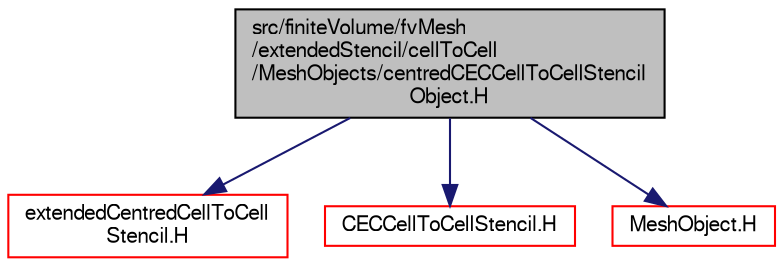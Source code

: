 digraph "src/finiteVolume/fvMesh/extendedStencil/cellToCell/MeshObjects/centredCECCellToCellStencilObject.H"
{
  bgcolor="transparent";
  edge [fontname="FreeSans",fontsize="10",labelfontname="FreeSans",labelfontsize="10"];
  node [fontname="FreeSans",fontsize="10",shape=record];
  Node0 [label="src/finiteVolume/fvMesh\l/extendedStencil/cellToCell\l/MeshObjects/centredCECCellToCellStencil\lObject.H",height=0.2,width=0.4,color="black", fillcolor="grey75", style="filled", fontcolor="black"];
  Node0 -> Node1 [color="midnightblue",fontsize="10",style="solid",fontname="FreeSans"];
  Node1 [label="extendedCentredCellToCell\lStencil.H",height=0.2,width=0.4,color="red",URL="$a03338.html"];
  Node0 -> Node322 [color="midnightblue",fontsize="10",style="solid",fontname="FreeSans"];
  Node322 [label="CECCellToCellStencil.H",height=0.2,width=0.4,color="red",URL="$a03344.html"];
  Node0 -> Node329 [color="midnightblue",fontsize="10",style="solid",fontname="FreeSans"];
  Node329 [label="MeshObject.H",height=0.2,width=0.4,color="red",URL="$a11174.html"];
}
